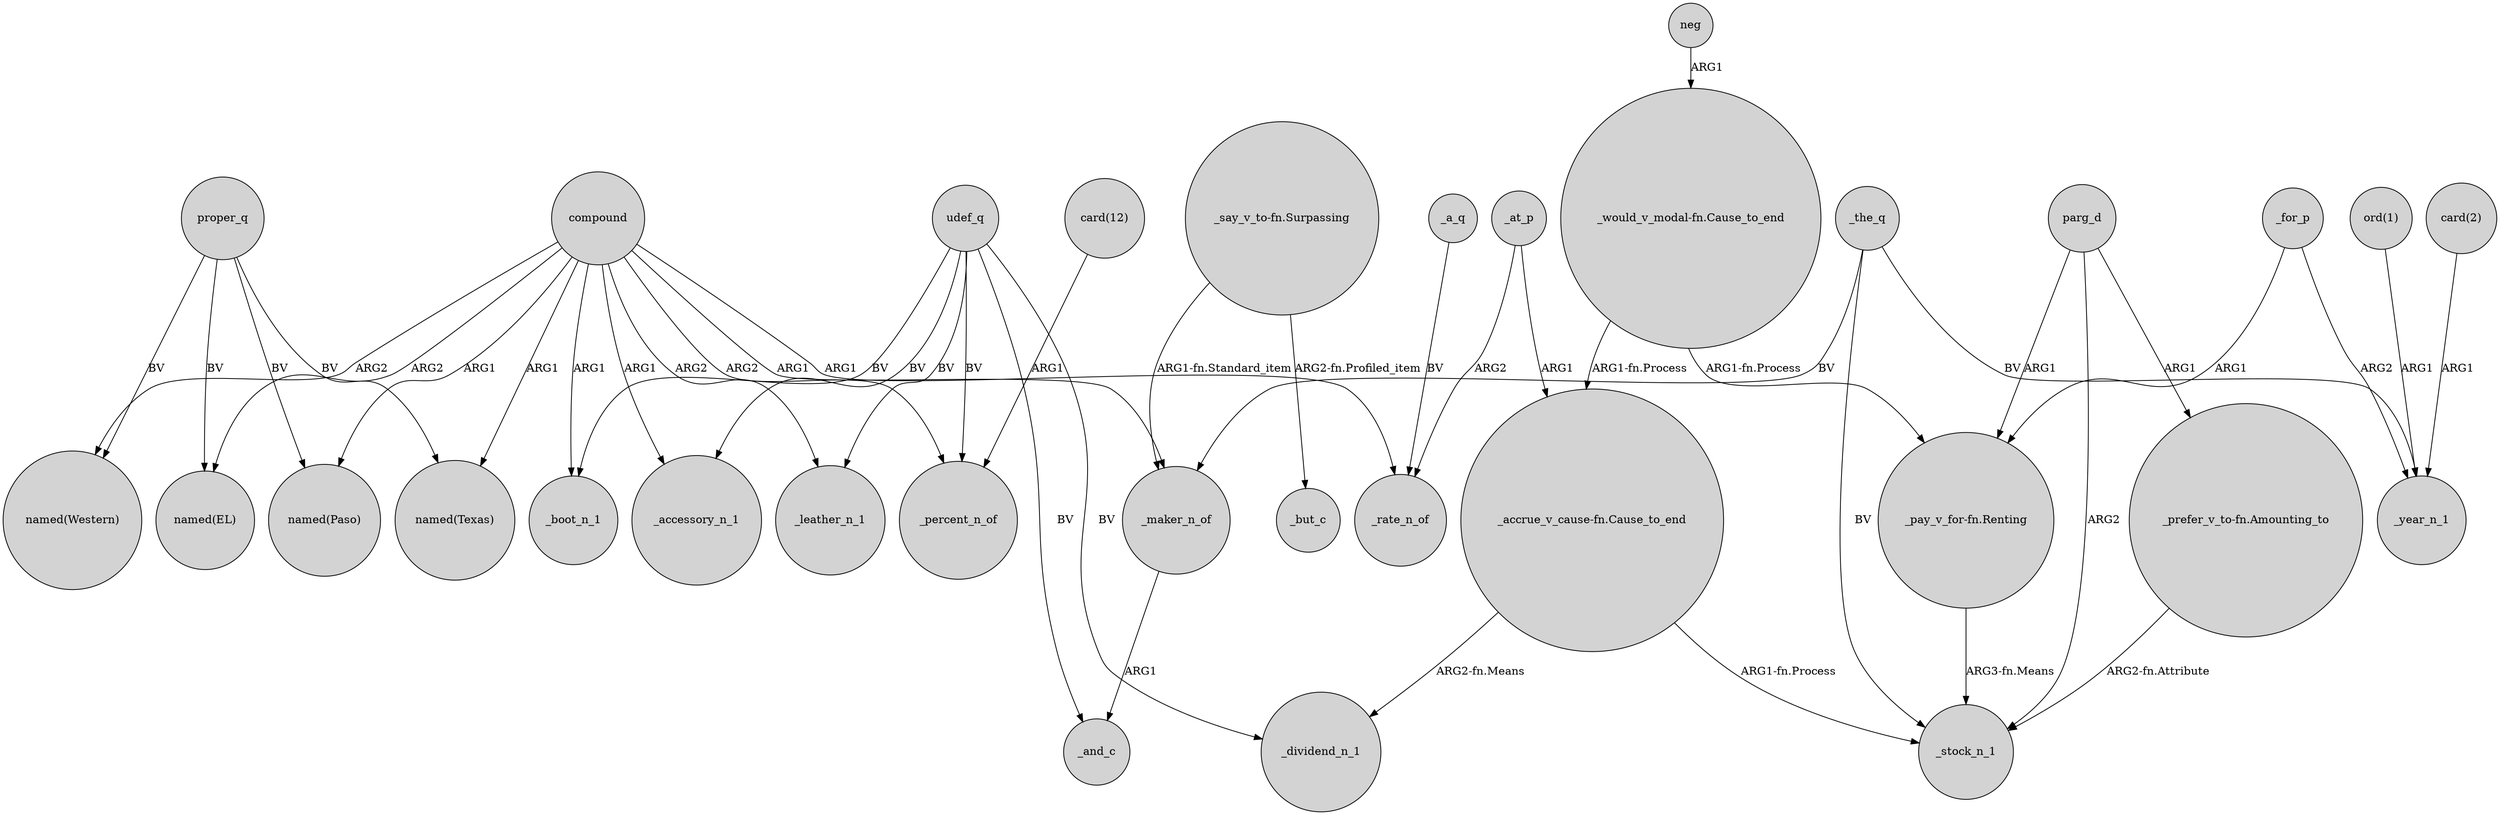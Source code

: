 digraph {
	node [shape=circle style=filled]
	proper_q -> "named(Texas)" [label=BV]
	udef_q -> _dividend_n_1 [label=BV]
	"_say_v_to-fn.Surpassing" -> _maker_n_of [label="ARG1-fn.Standard_item"]
	parg_d -> "_pay_v_for-fn.Renting" [label=ARG1]
	proper_q -> "named(Western)" [label=BV]
	proper_q -> "named(EL)" [label=BV]
	"_say_v_to-fn.Surpassing" -> _but_c [label="ARG2-fn.Profiled_item"]
	udef_q -> _accessory_n_1 [label=BV]
	"_accrue_v_cause-fn.Cause_to_end" -> _dividend_n_1 [label="ARG2-fn.Means"]
	proper_q -> "named(Paso)" [label=BV]
	_maker_n_of -> _and_c [label=ARG1]
	compound -> _rate_n_of [label=ARG1]
	udef_q -> _and_c [label=BV]
	parg_d -> "_prefer_v_to-fn.Amounting_to" [label=ARG1]
	compound -> "named(Texas)" [label=ARG1]
	_for_p -> "_pay_v_for-fn.Renting" [label=ARG1]
	_the_q -> _stock_n_1 [label=BV]
	compound -> "named(Paso)" [label=ARG1]
	"_prefer_v_to-fn.Amounting_to" -> _stock_n_1 [label="ARG2-fn.Attribute"]
	compound -> _boot_n_1 [label=ARG1]
	_the_q -> _year_n_1 [label=BV]
	udef_q -> _percent_n_of [label=BV]
	"_pay_v_for-fn.Renting" -> _stock_n_1 [label="ARG3-fn.Means"]
	"ord(1)" -> _year_n_1 [label=ARG1]
	compound -> _percent_n_of [label=ARG2]
	"card(12)" -> _percent_n_of [label=ARG1]
	udef_q -> _leather_n_1 [label=BV]
	"_would_v_modal-fn.Cause_to_end" -> "_pay_v_for-fn.Renting" [label="ARG1-fn.Process"]
	compound -> _accessory_n_1 [label=ARG1]
	"_accrue_v_cause-fn.Cause_to_end" -> _stock_n_1 [label="ARG1-fn.Process"]
	"_would_v_modal-fn.Cause_to_end" -> "_accrue_v_cause-fn.Cause_to_end" [label="ARG1-fn.Process"]
	_at_p -> _rate_n_of [label=ARG2]
	compound -> "named(Western)" [label=ARG2]
	compound -> _maker_n_of [label=ARG1]
	"card(2)" -> _year_n_1 [label=ARG1]
	_for_p -> _year_n_1 [label=ARG2]
	udef_q -> _boot_n_1 [label=BV]
	_the_q -> _maker_n_of [label=BV]
	neg -> "_would_v_modal-fn.Cause_to_end" [label=ARG1]
	compound -> "named(EL)" [label=ARG2]
	compound -> _leather_n_1 [label=ARG2]
	_at_p -> "_accrue_v_cause-fn.Cause_to_end" [label=ARG1]
	parg_d -> _stock_n_1 [label=ARG2]
	_a_q -> _rate_n_of [label=BV]
}
